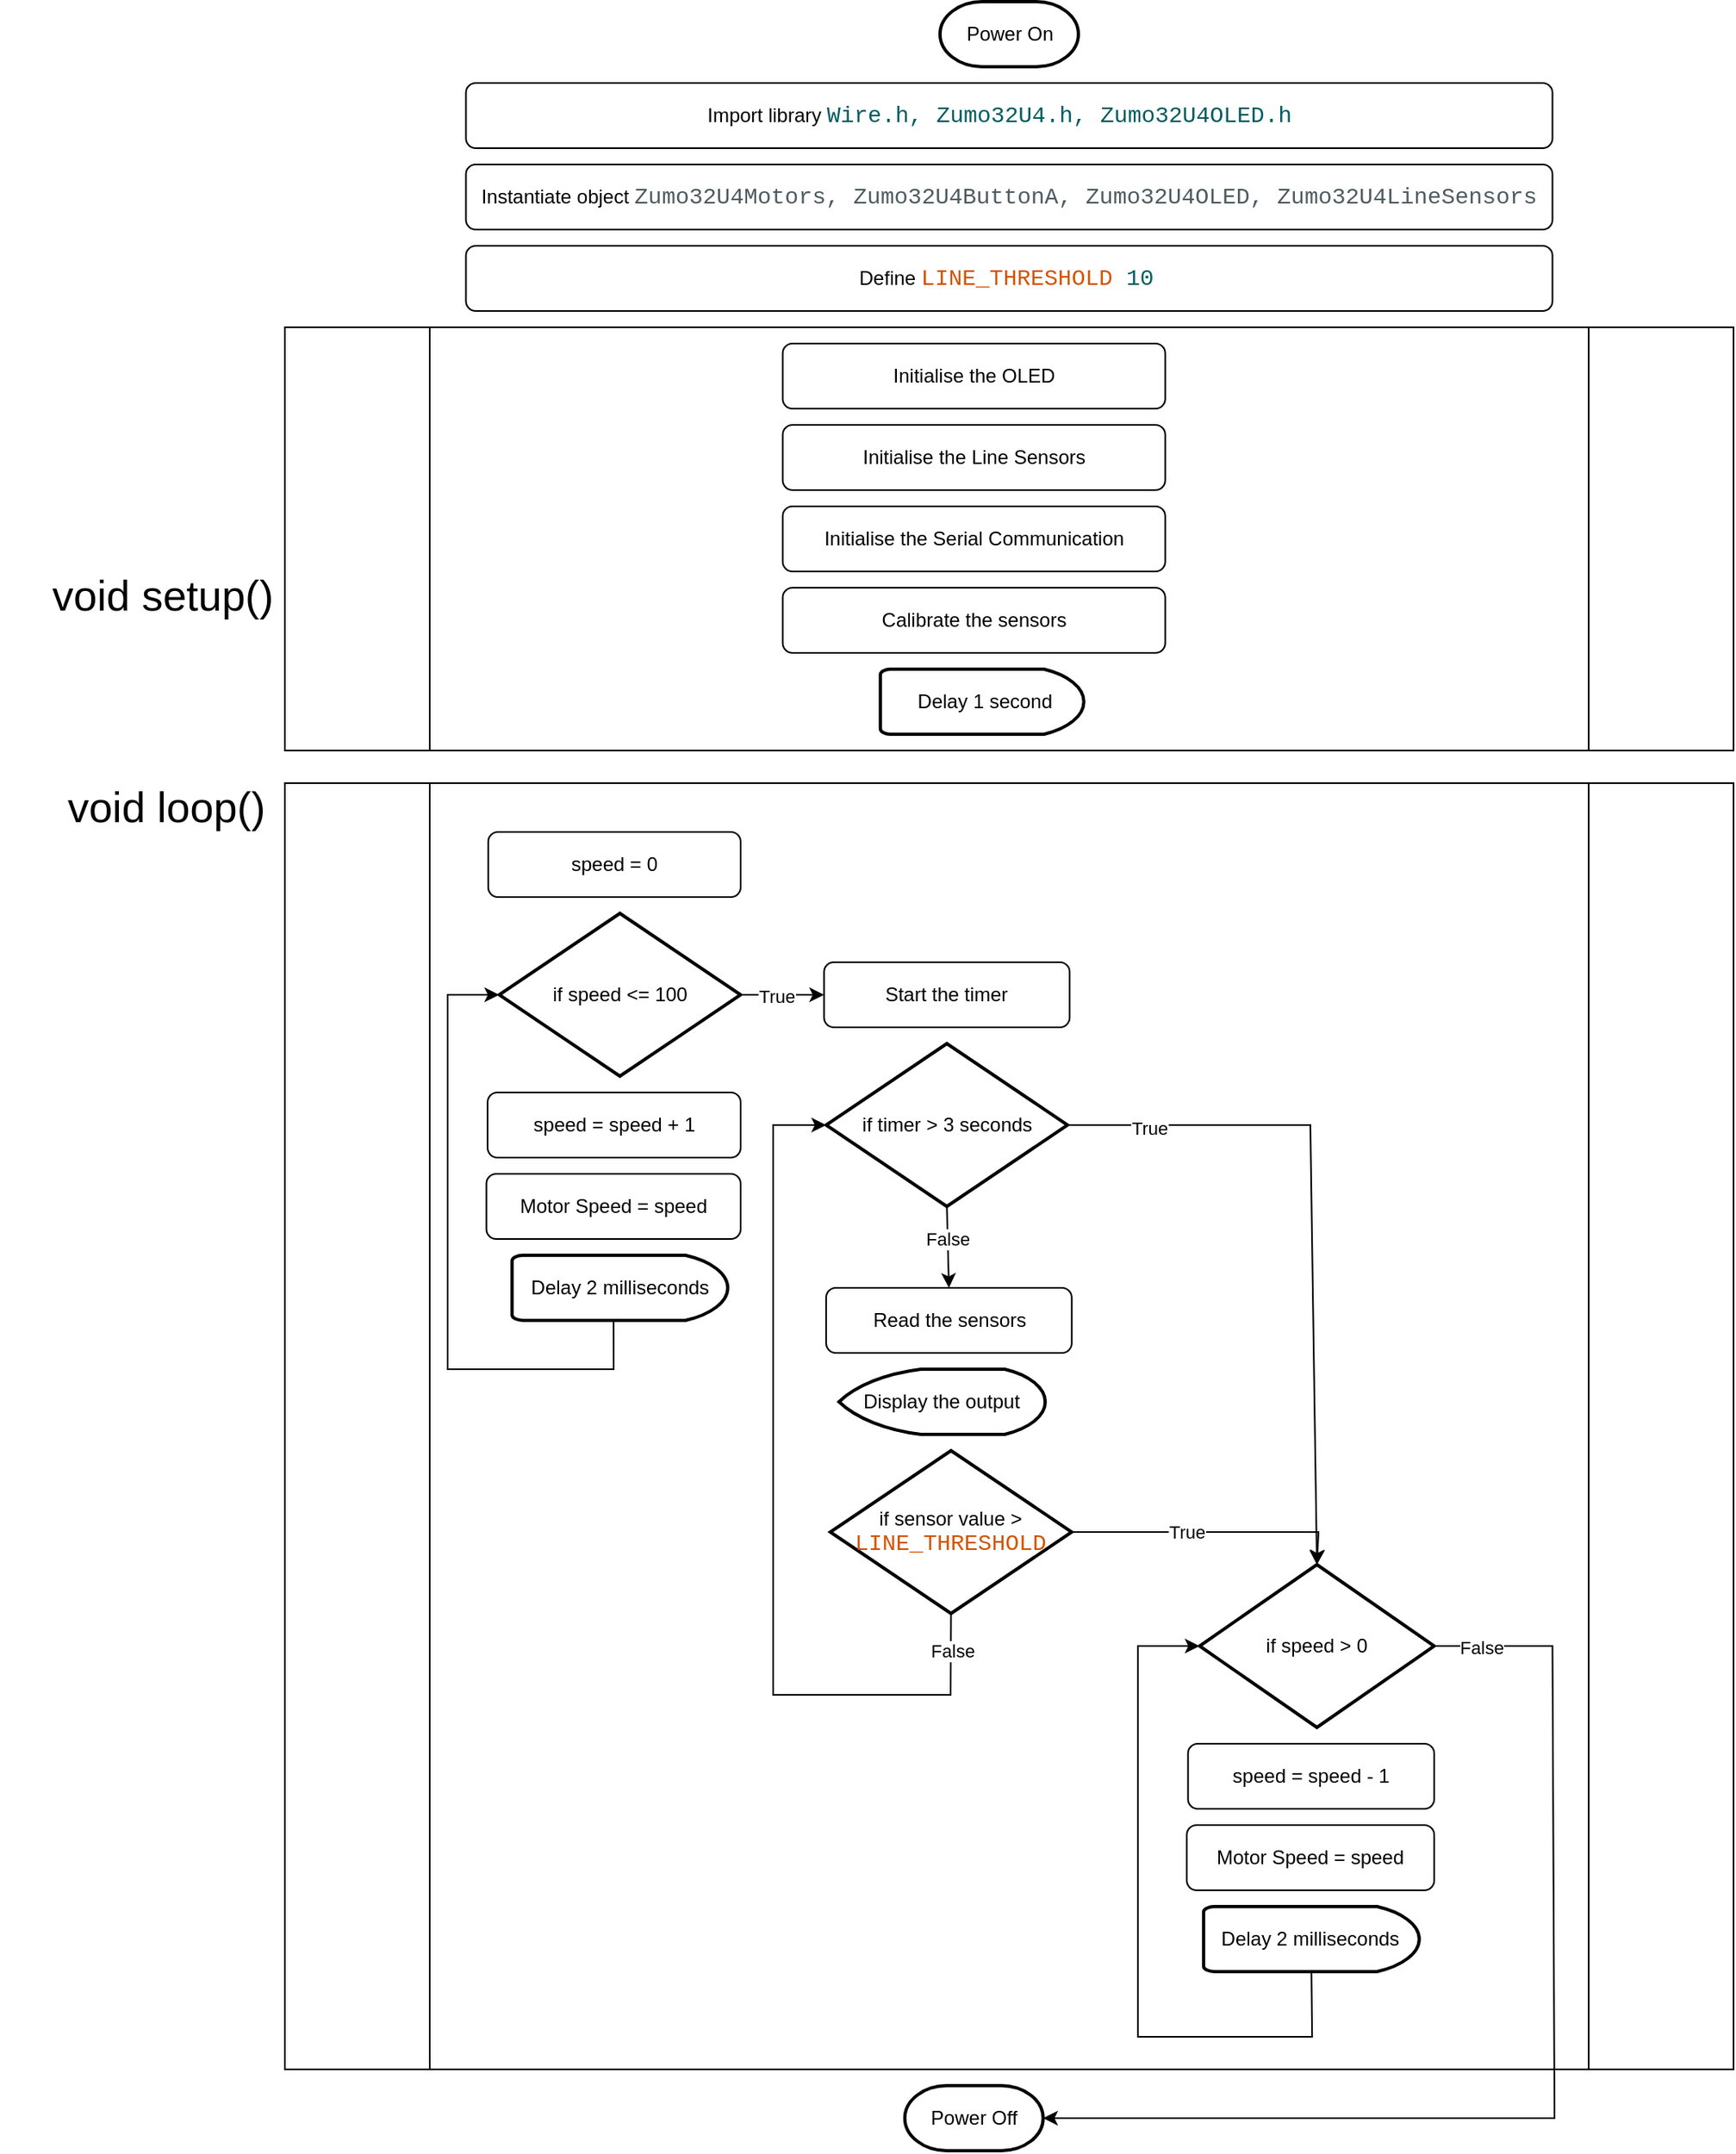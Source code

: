 <mxfile version="24.7.5">
  <diagram name="Page-1" id="wlt29CJvtXZfvoS2OQX4">
    <mxGraphModel dx="1434" dy="738" grid="1" gridSize="10" guides="1" tooltips="1" connect="1" arrows="1" fold="1" page="1" pageScale="1" pageWidth="850" pageHeight="1100" math="0" shadow="0">
      <root>
        <mxCell id="0" />
        <mxCell id="1" parent="0" />
        <mxCell id="pW67mqAoqXdST9CGZowI-9" value="Power On" style="strokeWidth=2;html=1;shape=mxgraph.flowchart.terminator;whiteSpace=wrap;" parent="1" vertex="1">
          <mxGeometry x="582.5" y="130" width="85" height="40" as="geometry" />
        </mxCell>
        <mxCell id="pW67mqAoqXdST9CGZowI-10" value="Power Off" style="strokeWidth=2;html=1;shape=mxgraph.flowchart.terminator;whiteSpace=wrap;" parent="1" vertex="1">
          <mxGeometry x="560.85" y="1410" width="85" height="40" as="geometry" />
        </mxCell>
        <mxCell id="pW67mqAoqXdST9CGZowI-11" value="Instantiate object&amp;nbsp;&lt;span style=&quot;background-color: rgb(255, 255, 255); color: rgb(78, 91, 97); font-family: Consolas, &amp;quot;Courier New&amp;quot;, monospace; font-size: 14px; white-space: pre;&quot;&gt;Zumo32U4Motors, &lt;/span&gt;&lt;span style=&quot;color: rgb(78, 91, 97); font-family: Consolas, &amp;quot;Courier New&amp;quot;, monospace; font-size: 14px; white-space: pre; background-color: rgb(255, 255, 255);&quot;&gt;Zumo32U4ButtonA, &lt;/span&gt;&lt;span style=&quot;background-color: rgb(255, 255, 255); color: rgb(78, 91, 97); font-family: Consolas, &amp;quot;Courier New&amp;quot;, monospace; font-size: 14px; white-space: pre;&quot;&gt;Zumo32U4OLED, &lt;/span&gt;&lt;span style=&quot;background-color: rgb(255, 255, 255); color: rgb(78, 91, 97); font-family: Consolas, &amp;quot;Courier New&amp;quot;, monospace; font-size: 14px; white-space: pre;&quot;&gt;Zumo32U4LineSensors&lt;/span&gt;" style="rounded=1;whiteSpace=wrap;html=1;" parent="1" vertex="1">
          <mxGeometry x="291.25" y="230" width="667.5" height="40" as="geometry" />
        </mxCell>
        <mxCell id="pW67mqAoqXdST9CGZowI-13" value="Import library&amp;nbsp;&lt;span style=&quot;color: rgb(0, 92, 95); background-color: rgb(255, 255, 255); font-family: Consolas, &amp;quot;Courier New&amp;quot;, monospace; font-size: 14px; white-space: pre;&quot;&gt;Wire.h, &lt;/span&gt;&lt;span style=&quot;color: rgb(0, 92, 95); font-family: Consolas, &amp;quot;Courier New&amp;quot;, monospace; font-size: 14px; white-space: pre; background-color: rgb(255, 255, 255);&quot;&gt;Zumo32U4.h, &lt;/span&gt;&lt;span style=&quot;color: rgb(0, 92, 95); background-color: rgb(255, 255, 255); font-family: Consolas, &amp;quot;Courier New&amp;quot;, monospace; font-size: 14px; white-space: pre;&quot;&gt;Zumo32U4OLED.h&lt;/span&gt;&lt;span style=&quot;color: rgb(0, 92, 95); font-family: Consolas, &amp;quot;Courier New&amp;quot;, monospace; font-size: 14px; white-space: pre; background-color: rgb(255, 255, 255);&quot;&gt; &lt;/span&gt;&lt;span style=&quot;background-color: initial;&quot;&gt;&amp;nbsp;&lt;/span&gt;" style="rounded=1;whiteSpace=wrap;html=1;" parent="1" vertex="1">
          <mxGeometry x="291.25" y="180" width="667.5" height="40" as="geometry" />
        </mxCell>
        <mxCell id="pW67mqAoqXdST9CGZowI-15" value="" style="shape=process;whiteSpace=wrap;html=1;backgroundOutline=1;" parent="1" vertex="1">
          <mxGeometry x="180" y="330" width="890" height="260" as="geometry" />
        </mxCell>
        <mxCell id="pW67mqAoqXdST9CGZowI-20" value="Initialise the OLED" style="rounded=1;whiteSpace=wrap;html=1;" parent="1" vertex="1">
          <mxGeometry x="485.85" y="340" width="235" height="40" as="geometry" />
        </mxCell>
        <mxCell id="pW67mqAoqXdST9CGZowI-21" value="&amp;nbsp;Delay 1 second" style="strokeWidth=2;html=1;shape=mxgraph.flowchart.delay;whiteSpace=wrap;" parent="1" vertex="1">
          <mxGeometry x="545.85" y="540" width="125" height="40" as="geometry" />
        </mxCell>
        <mxCell id="pW67mqAoqXdST9CGZowI-22" value="&lt;font style=&quot;font-size: 26px;&quot;&gt;void loop()&lt;/font&gt;" style="text;strokeColor=none;align=right;fillColor=none;html=1;verticalAlign=middle;whiteSpace=wrap;rounded=0;" parent="1" vertex="1">
          <mxGeometry x="10" y="610" width="160" height="30" as="geometry" />
        </mxCell>
        <mxCell id="pW67mqAoqXdST9CGZowI-24" value="" style="shape=process;whiteSpace=wrap;html=1;backgroundOutline=1;" parent="1" vertex="1">
          <mxGeometry x="180" y="610" width="890" height="790" as="geometry" />
        </mxCell>
        <mxCell id="pW67mqAoqXdST9CGZowI-25" value="&lt;font style=&quot;font-size: 26px;&quot;&gt;void setup()&lt;/font&gt;" style="text;strokeColor=none;align=right;fillColor=none;html=1;verticalAlign=middle;whiteSpace=wrap;rounded=0;" parent="1" vertex="1">
          <mxGeometry x="5" y="480" width="170" height="30" as="geometry" />
        </mxCell>
        <mxCell id="pW67mqAoqXdST9CGZowI-26" value="speed = 0" style="rounded=1;whiteSpace=wrap;html=1;" parent="1" vertex="1">
          <mxGeometry x="304.93" y="640" width="155.07" height="40" as="geometry" />
        </mxCell>
        <mxCell id="pW67mqAoqXdST9CGZowI-27" value="if speed &amp;lt;= 100" style="strokeWidth=2;html=1;shape=mxgraph.flowchart.decision;whiteSpace=wrap;" parent="1" vertex="1">
          <mxGeometry x="311.68" y="690" width="148.32" height="100" as="geometry" />
        </mxCell>
        <mxCell id="pW67mqAoqXdST9CGZowI-28" value="speed = speed + 1" style="rounded=1;whiteSpace=wrap;html=1;" parent="1" vertex="1">
          <mxGeometry x="304.56" y="800" width="155.44" height="40" as="geometry" />
        </mxCell>
        <mxCell id="pW67mqAoqXdST9CGZowI-29" value="Motor Speed = speed" style="rounded=1;whiteSpace=wrap;html=1;" parent="1" vertex="1">
          <mxGeometry x="303.81" y="850" width="156.19" height="40" as="geometry" />
        </mxCell>
        <mxCell id="pW67mqAoqXdST9CGZowI-33" value="Start the timer" style="rounded=1;whiteSpace=wrap;html=1;" parent="1" vertex="1">
          <mxGeometry x="511.25" y="720" width="150.88" height="40" as="geometry" />
        </mxCell>
        <mxCell id="pW67mqAoqXdST9CGZowI-34" value="if speed &amp;gt; 0" style="strokeWidth=2;html=1;shape=mxgraph.flowchart.decision;whiteSpace=wrap;" parent="1" vertex="1">
          <mxGeometry x="741.97" y="1090" width="144.13" height="100" as="geometry" />
        </mxCell>
        <mxCell id="pW67mqAoqXdST9CGZowI-35" value="speed = speed - 1" style="rounded=1;whiteSpace=wrap;html=1;" parent="1" vertex="1">
          <mxGeometry x="734.85" y="1200" width="151.25" height="40" as="geometry" />
        </mxCell>
        <mxCell id="pW67mqAoqXdST9CGZowI-36" value="Motor Speed = speed" style="rounded=1;whiteSpace=wrap;html=1;" parent="1" vertex="1">
          <mxGeometry x="734.1" y="1250" width="152" height="40" as="geometry" />
        </mxCell>
        <mxCell id="pW67mqAoqXdST9CGZowI-42" value="" style="endArrow=classic;html=1;rounded=0;entryX=0;entryY=0.5;entryDx=0;entryDy=0;entryPerimeter=0;exitX=0.5;exitY=1;exitDx=0;exitDy=0;exitPerimeter=0;" parent="1" source="y0BK3Rz_D3oJLZsrZm_5-6" target="pW67mqAoqXdST9CGZowI-34" edge="1">
          <mxGeometry width="50" height="50" relative="1" as="geometry">
            <mxPoint x="360.1" y="1340" as="sourcePoint" />
            <mxPoint x="344.1" y="1170" as="targetPoint" />
            <Array as="points">
              <mxPoint x="811.1" y="1380" />
              <mxPoint x="704.1" y="1380" />
              <mxPoint x="704.1" y="1140" />
            </Array>
          </mxGeometry>
        </mxCell>
        <mxCell id="pW67mqAoqXdST9CGZowI-43" value="" style="endArrow=classic;html=1;rounded=0;exitX=1;exitY=0.5;exitDx=0;exitDy=0;exitPerimeter=0;entryX=0;entryY=0.5;entryDx=0;entryDy=0;" parent="1" source="pW67mqAoqXdST9CGZowI-27" target="pW67mqAoqXdST9CGZowI-33" edge="1">
          <mxGeometry width="50" height="50" relative="1" as="geometry">
            <mxPoint x="520" y="900" as="sourcePoint" />
            <mxPoint x="570" y="850" as="targetPoint" />
          </mxGeometry>
        </mxCell>
        <mxCell id="pW67mqAoqXdST9CGZowI-47" value="True" style="edgeLabel;html=1;align=center;verticalAlign=middle;resizable=0;points=[];" parent="pW67mqAoqXdST9CGZowI-43" vertex="1" connectable="0">
          <mxGeometry x="-0.139" y="-1" relative="1" as="geometry">
            <mxPoint as="offset" />
          </mxGeometry>
        </mxCell>
        <mxCell id="pW67mqAoqXdST9CGZowI-44" value="" style="endArrow=classic;html=1;rounded=0;exitX=1;exitY=0.5;exitDx=0;exitDy=0;exitPerimeter=0;entryX=0.5;entryY=0;entryDx=0;entryDy=0;entryPerimeter=0;" parent="1" edge="1" target="pW67mqAoqXdST9CGZowI-34" source="y0BK3Rz_D3oJLZsrZm_5-10">
          <mxGeometry width="50" height="50" relative="1" as="geometry">
            <mxPoint x="667.48" y="1139.5" as="sourcePoint" />
            <mxPoint x="718.48" y="1139.5" as="targetPoint" />
            <Array as="points">
              <mxPoint x="815" y="1070" />
            </Array>
          </mxGeometry>
        </mxCell>
        <mxCell id="pW67mqAoqXdST9CGZowI-48" value="True" style="edgeLabel;html=1;align=center;verticalAlign=middle;resizable=0;points=[];" parent="pW67mqAoqXdST9CGZowI-44" vertex="1" connectable="0">
          <mxGeometry x="-0.176" y="1" relative="1" as="geometry">
            <mxPoint y="1" as="offset" />
          </mxGeometry>
        </mxCell>
        <mxCell id="pW67mqAoqXdST9CGZowI-45" value="" style="endArrow=classic;html=1;rounded=0;exitX=0.5;exitY=1;exitDx=0;exitDy=0;entryX=0;entryY=0.5;entryDx=0;entryDy=0;entryPerimeter=0;" parent="1" target="pW67mqAoqXdST9CGZowI-27" edge="1">
          <mxGeometry width="50" height="50" relative="1" as="geometry">
            <mxPoint x="381.905" y="940" as="sourcePoint" />
            <mxPoint x="570" y="850" as="targetPoint" />
            <Array as="points">
              <mxPoint x="382" y="970" />
              <mxPoint x="280" y="970" />
              <mxPoint x="280" y="740" />
            </Array>
          </mxGeometry>
        </mxCell>
        <mxCell id="y0BK3Rz_D3oJLZsrZm_5-1" value="Define&amp;nbsp;&lt;span style=&quot;font-family: Consolas, &amp;quot;Courier New&amp;quot;, monospace; font-size: 14px; white-space: pre; color: rgb(211, 84, 0);&quot;&gt;LINE_THRESHOLD&lt;/span&gt;&lt;span style=&quot;background-color: rgb(255, 255, 255); color: rgb(78, 91, 97); font-family: Consolas, &amp;quot;Courier New&amp;quot;, monospace; font-size: 14px; white-space: pre;&quot;&gt; &lt;/span&gt;&lt;span style=&quot;font-family: Consolas, &amp;quot;Courier New&amp;quot;, monospace; font-size: 14px; white-space: pre; color: rgb(0, 92, 95);&quot;&gt;10&lt;/span&gt;&lt;span style=&quot;background-color: initial;&quot;&gt;&amp;nbsp;&lt;/span&gt;" style="rounded=1;whiteSpace=wrap;html=1;" vertex="1" parent="1">
          <mxGeometry x="291.25" y="280" width="667.5" height="40" as="geometry" />
        </mxCell>
        <mxCell id="y0BK3Rz_D3oJLZsrZm_5-2" value="Initialise the Line Sensors" style="rounded=1;whiteSpace=wrap;html=1;" vertex="1" parent="1">
          <mxGeometry x="485.85" y="390" width="235" height="40" as="geometry" />
        </mxCell>
        <mxCell id="y0BK3Rz_D3oJLZsrZm_5-3" value="Initialise the Serial Communication" style="rounded=1;whiteSpace=wrap;html=1;" vertex="1" parent="1">
          <mxGeometry x="485.85" y="440" width="235" height="40" as="geometry" />
        </mxCell>
        <mxCell id="y0BK3Rz_D3oJLZsrZm_5-4" value="Calibrate the sensors" style="rounded=1;whiteSpace=wrap;html=1;" vertex="1" parent="1">
          <mxGeometry x="485.85" y="490" width="235" height="40" as="geometry" />
        </mxCell>
        <mxCell id="y0BK3Rz_D3oJLZsrZm_5-5" value="Delay 2 milliseconds" style="strokeWidth=2;html=1;shape=mxgraph.flowchart.delay;whiteSpace=wrap;" vertex="1" parent="1">
          <mxGeometry x="319.61" y="900" width="132.47" height="40" as="geometry" />
        </mxCell>
        <mxCell id="y0BK3Rz_D3oJLZsrZm_5-6" value="Delay 2 milliseconds" style="strokeWidth=2;html=1;shape=mxgraph.flowchart.delay;whiteSpace=wrap;" vertex="1" parent="1">
          <mxGeometry x="744.42" y="1300" width="132.47" height="40" as="geometry" />
        </mxCell>
        <mxCell id="y0BK3Rz_D3oJLZsrZm_5-8" value="Read the sensors" style="rounded=1;whiteSpace=wrap;html=1;" vertex="1" parent="1">
          <mxGeometry x="512.53" y="920" width="150.88" height="40" as="geometry" />
        </mxCell>
        <mxCell id="y0BK3Rz_D3oJLZsrZm_5-10" value="if sensor value &amp;gt;&lt;div&gt;&lt;span style=&quot;color: rgb(211, 84, 0); font-family: Consolas, &amp;quot;Courier New&amp;quot;, monospace; font-size: 14px; white-space: pre;&quot;&gt;LINE_THRESHOLD&lt;/span&gt;&lt;br&gt;&lt;/div&gt;" style="strokeWidth=2;html=1;shape=mxgraph.flowchart.decision;whiteSpace=wrap;" vertex="1" parent="1">
          <mxGeometry x="515.09" y="1020" width="148.32" height="100" as="geometry" />
        </mxCell>
        <mxCell id="y0BK3Rz_D3oJLZsrZm_5-11" value="Display the output" style="strokeWidth=2;html=1;shape=mxgraph.flowchart.display;whiteSpace=wrap;" vertex="1" parent="1">
          <mxGeometry x="520.44" y="970" width="126.69" height="40" as="geometry" />
        </mxCell>
        <mxCell id="y0BK3Rz_D3oJLZsrZm_5-12" value="" style="endArrow=classic;html=1;rounded=0;exitX=1;exitY=0.5;exitDx=0;exitDy=0;exitPerimeter=0;entryX=1;entryY=0.5;entryDx=0;entryDy=0;entryPerimeter=0;" edge="1" parent="1" source="pW67mqAoqXdST9CGZowI-34" target="pW67mqAoqXdST9CGZowI-10">
          <mxGeometry width="50" height="50" relative="1" as="geometry">
            <mxPoint x="698.75" y="1030" as="sourcePoint" />
            <mxPoint x="748.75" y="980" as="targetPoint" />
            <Array as="points">
              <mxPoint x="958.75" y="1140" />
              <mxPoint x="960" y="1430" />
            </Array>
          </mxGeometry>
        </mxCell>
        <mxCell id="y0BK3Rz_D3oJLZsrZm_5-13" value="False" style="edgeLabel;html=1;align=center;verticalAlign=middle;resizable=0;points=[];" vertex="1" connectable="0" parent="y0BK3Rz_D3oJLZsrZm_5-12">
          <mxGeometry x="-0.916" y="-1" relative="1" as="geometry">
            <mxPoint as="offset" />
          </mxGeometry>
        </mxCell>
        <mxCell id="y0BK3Rz_D3oJLZsrZm_5-14" value="if timer &amp;gt; 3 seconds" style="strokeWidth=2;html=1;shape=mxgraph.flowchart.decision;whiteSpace=wrap;" vertex="1" parent="1">
          <mxGeometry x="512.53" y="770" width="148.32" height="100" as="geometry" />
        </mxCell>
        <mxCell id="y0BK3Rz_D3oJLZsrZm_5-15" value="" style="endArrow=classic;html=1;rounded=0;exitX=1;exitY=0.5;exitDx=0;exitDy=0;exitPerimeter=0;entryX=0.5;entryY=0;entryDx=0;entryDy=0;entryPerimeter=0;" edge="1" parent="1" source="y0BK3Rz_D3oJLZsrZm_5-14" target="pW67mqAoqXdST9CGZowI-34">
          <mxGeometry width="50" height="50" relative="1" as="geometry">
            <mxPoint x="700" y="1020" as="sourcePoint" />
            <mxPoint x="750" y="970" as="targetPoint" />
            <Array as="points">
              <mxPoint x="810" y="820" />
            </Array>
          </mxGeometry>
        </mxCell>
        <mxCell id="y0BK3Rz_D3oJLZsrZm_5-16" value="True" style="edgeLabel;html=1;align=center;verticalAlign=middle;resizable=0;points=[];" vertex="1" connectable="0" parent="y0BK3Rz_D3oJLZsrZm_5-15">
          <mxGeometry x="-0.762" y="-2" relative="1" as="geometry">
            <mxPoint as="offset" />
          </mxGeometry>
        </mxCell>
        <mxCell id="y0BK3Rz_D3oJLZsrZm_5-17" value="" style="endArrow=classic;html=1;rounded=0;exitX=0.5;exitY=1;exitDx=0;exitDy=0;exitPerimeter=0;entryX=0.5;entryY=0;entryDx=0;entryDy=0;" edge="1" parent="1" source="y0BK3Rz_D3oJLZsrZm_5-14" target="y0BK3Rz_D3oJLZsrZm_5-8">
          <mxGeometry width="50" height="50" relative="1" as="geometry">
            <mxPoint x="700" y="1010" as="sourcePoint" />
            <mxPoint x="750" y="960" as="targetPoint" />
          </mxGeometry>
        </mxCell>
        <mxCell id="y0BK3Rz_D3oJLZsrZm_5-18" value="False" style="edgeLabel;html=1;align=center;verticalAlign=middle;resizable=0;points=[];" vertex="1" connectable="0" parent="y0BK3Rz_D3oJLZsrZm_5-17">
          <mxGeometry x="-0.2" relative="1" as="geometry">
            <mxPoint as="offset" />
          </mxGeometry>
        </mxCell>
        <mxCell id="y0BK3Rz_D3oJLZsrZm_5-19" value="" style="endArrow=classic;html=1;rounded=0;exitX=0.5;exitY=1;exitDx=0;exitDy=0;exitPerimeter=0;entryX=0;entryY=0.5;entryDx=0;entryDy=0;entryPerimeter=0;" edge="1" parent="1" source="y0BK3Rz_D3oJLZsrZm_5-10" target="y0BK3Rz_D3oJLZsrZm_5-14">
          <mxGeometry width="50" height="50" relative="1" as="geometry">
            <mxPoint x="700" y="1210" as="sourcePoint" />
            <mxPoint x="750" y="1160" as="targetPoint" />
            <Array as="points">
              <mxPoint x="589" y="1170" />
              <mxPoint x="480" y="1170" />
              <mxPoint x="480" y="820" />
            </Array>
          </mxGeometry>
        </mxCell>
        <mxCell id="y0BK3Rz_D3oJLZsrZm_5-20" value="False" style="edgeLabel;html=1;align=center;verticalAlign=middle;resizable=0;points=[];" vertex="1" connectable="0" parent="y0BK3Rz_D3oJLZsrZm_5-19">
          <mxGeometry x="-0.915" y="1" relative="1" as="geometry">
            <mxPoint as="offset" />
          </mxGeometry>
        </mxCell>
      </root>
    </mxGraphModel>
  </diagram>
</mxfile>
